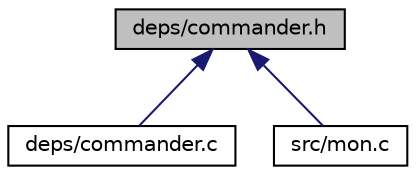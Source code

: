 digraph "deps/commander.h"
{
  edge [fontname="Helvetica",fontsize="10",labelfontname="Helvetica",labelfontsize="10"];
  node [fontname="Helvetica",fontsize="10",shape=record];
  Node1 [label="deps/commander.h",height=0.2,width=0.4,color="black", fillcolor="grey75", style="filled", fontcolor="black"];
  Node1 -> Node2 [dir="back",color="midnightblue",fontsize="10",style="solid",fontname="Helvetica"];
  Node2 [label="deps/commander.c",height=0.2,width=0.4,color="black", fillcolor="white", style="filled",URL="$commander_8c.html"];
  Node1 -> Node3 [dir="back",color="midnightblue",fontsize="10",style="solid",fontname="Helvetica"];
  Node3 [label="src/mon.c",height=0.2,width=0.4,color="black", fillcolor="white", style="filled",URL="$mon_8c.html"];
}
